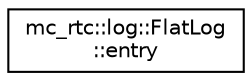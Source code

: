 digraph "Graphical Class Hierarchy"
{
 // INTERACTIVE_SVG=YES
  edge [fontname="Helvetica",fontsize="10",labelfontname="Helvetica",labelfontsize="10"];
  node [fontname="Helvetica",fontsize="10",shape=record];
  rankdir="LR";
  Node0 [label="mc_rtc::log::FlatLog\l::entry",height=0.2,width=0.4,color="black", fillcolor="white", style="filled",URL="$structmc__rtc_1_1log_1_1FlatLog_1_1entry.html"];
}
